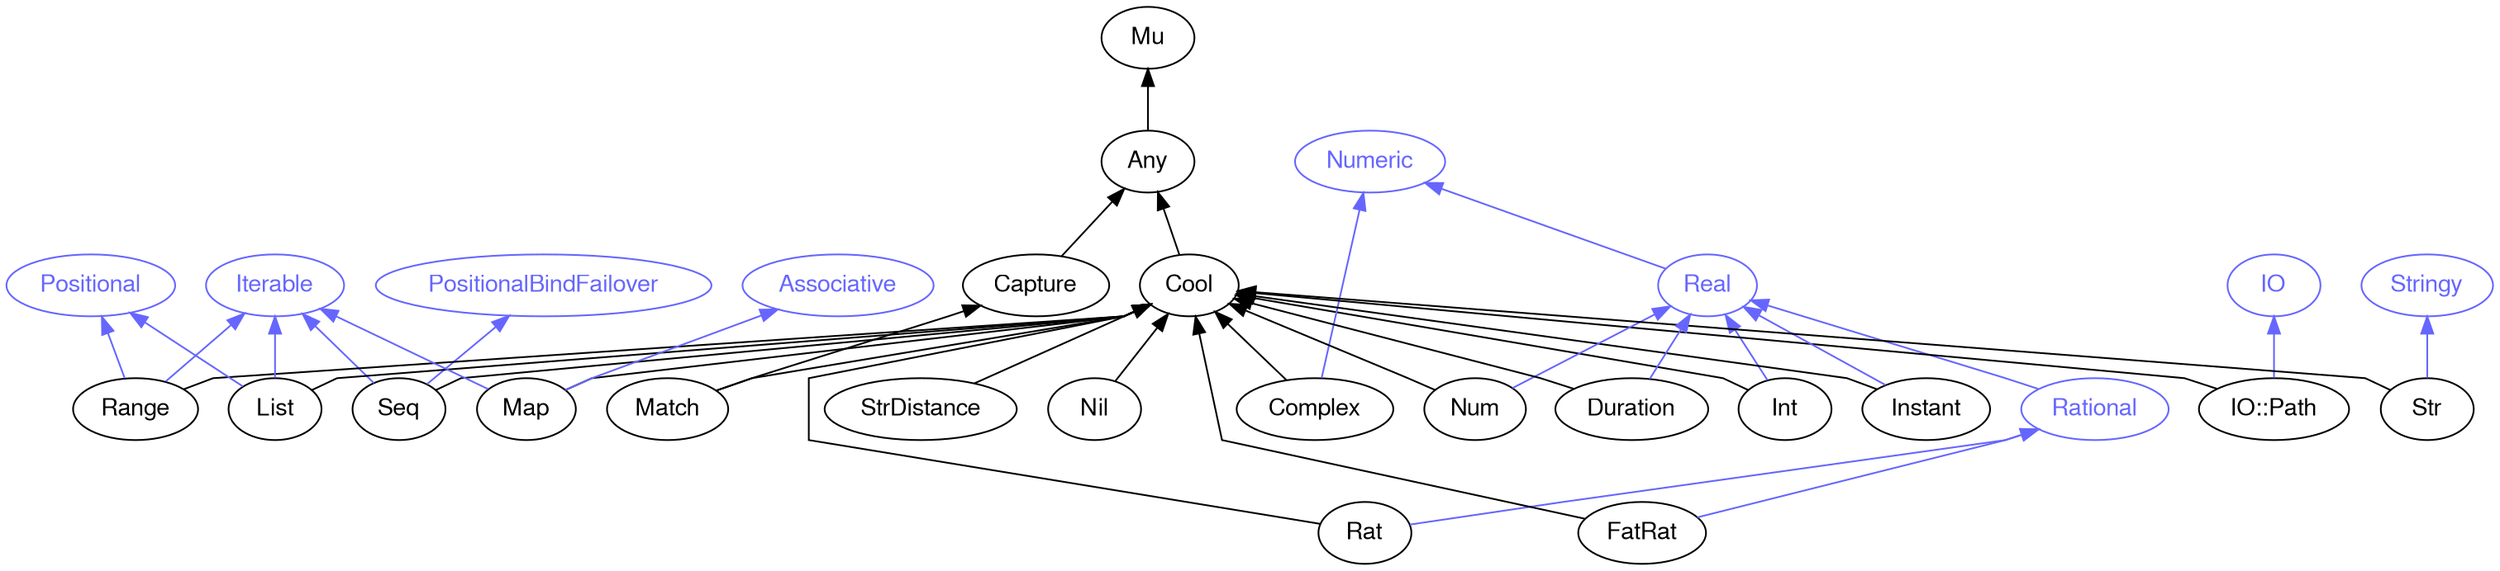 digraph "perl6-type-graph" {
    rankdir=BT;
    splines=polyline;
    overlap=false; 
    // Types
    "Cool" [color="#000000", fontcolor="#000000", href="/type/Cool", fontname="FreeSans"];
    "Mu" [color="#000000", fontcolor="#000000", href="/type/Mu", fontname="FreeSans"];
    "Any" [color="#000000", fontcolor="#000000", href="/type/Any", fontname="FreeSans"];
    "Numeric" [color="#6666FF", fontcolor="#6666FF", href="/type/Numeric", fontname="FreeSans"];
    "Real" [color="#6666FF", fontcolor="#6666FF", href="/type/Real", fontname="FreeSans"];
    "Int" [color="#000000", fontcolor="#000000", href="/type/Int", fontname="FreeSans"];
    "Nil" [color="#000000", fontcolor="#000000", href="/type/Nil", fontname="FreeSans"];
    "Rational" [color="#6666FF", fontcolor="#6666FF", href="/type/Rational", fontname="FreeSans"];
    "Rat" [color="#000000", fontcolor="#000000", href="/type/Rat", fontname="FreeSans"];
    "Complex" [color="#000000", fontcolor="#000000", href="/type/Complex", fontname="FreeSans"];
    "Iterable" [color="#6666FF", fontcolor="#6666FF", href="/type/Iterable", fontname="FreeSans"];
    "PositionalBindFailover" [color="#6666FF", fontcolor="#6666FF", href="/type/PositionalBindFailover", fontname="FreeSans"];
    "Seq" [color="#000000", fontcolor="#000000", href="/type/Seq", fontname="FreeSans"];
    "StrDistance" [color="#000000", fontcolor="#000000", href="/type/StrDistance", fontname="FreeSans"];
    "IO" [color="#6666FF", fontcolor="#6666FF", href="/type/IO", fontname="FreeSans"];
    "IO::Path" [color="#000000", fontcolor="#000000", href="/type/IO::Path", fontname="FreeSans"];
    "Positional" [color="#6666FF", fontcolor="#6666FF", href="/type/Positional", fontname="FreeSans"];
    "Range" [color="#000000", fontcolor="#000000", href="/type/Range", fontname="FreeSans"];
    "List" [color="#000000", fontcolor="#000000", href="/type/List", fontname="FreeSans"];
    "Capture" [color="#000000", fontcolor="#000000", href="/type/Capture", fontname="FreeSans"];
    "Match" [color="#000000", fontcolor="#000000", href="/type/Match", fontname="FreeSans"];
    "Instant" [color="#000000", fontcolor="#000000", href="/type/Instant", fontname="FreeSans"];
    "Num" [color="#000000", fontcolor="#000000", href="/type/Num", fontname="FreeSans"];
    "Associative" [color="#6666FF", fontcolor="#6666FF", href="/type/Associative", fontname="FreeSans"];
    "Map" [color="#000000", fontcolor="#000000", href="/type/Map", fontname="FreeSans"];
    "FatRat" [color="#000000", fontcolor="#000000", href="/type/FatRat", fontname="FreeSans"];
    "Stringy" [color="#6666FF", fontcolor="#6666FF", href="/type/Stringy", fontname="FreeSans"];
    "Str" [color="#000000", fontcolor="#000000", href="/type/Str", fontname="FreeSans"];
    "Duration" [color="#000000", fontcolor="#000000", href="/type/Duration", fontname="FreeSans"];

    // Superclasses
    "Cool" -> "Any" [color="#000000"];
    "Any" -> "Mu" [color="#000000"];
    "Int" -> "Cool" [color="#000000"];
    "Nil" -> "Cool" [color="#000000"];
    "Rat" -> "Cool" [color="#000000"];
    "Complex" -> "Cool" [color="#000000"];
    "Seq" -> "Cool" [color="#000000"];
    "StrDistance" -> "Cool" [color="#000000"];
    "IO::Path" -> "Cool" [color="#000000"];
    "Range" -> "Cool" [color="#000000"];
    "List" -> "Cool" [color="#000000"];
    "Capture" -> "Any" [color="#000000"];
    "Match" -> "Capture" [color="#000000"];
    "Match" -> "Cool" [color="#000000"];
    "Instant" -> "Cool" [color="#000000"];
    "Num" -> "Cool" [color="#000000"];
    "Map" -> "Cool" [color="#000000"];
    "FatRat" -> "Cool" [color="#000000"];
    "Str" -> "Cool" [color="#000000"];
    "Duration" -> "Cool" [color="#000000"];

    // Roles
    "Real" -> "Numeric" [color="#6666FF"];
    "Int" -> "Real" [color="#6666FF"];
    "Rational" -> "Real" [color="#6666FF"];
    "Rat" -> "Rational" [color="#6666FF"];
    "Complex" -> "Numeric" [color="#6666FF"];
    "Seq" -> "Iterable" [color="#6666FF"];
    "Seq" -> "PositionalBindFailover" [color="#6666FF"];
    "IO::Path" -> "IO" [color="#6666FF"];
    "Range" -> "Positional" [color="#6666FF"];
    "Range" -> "Iterable" [color="#6666FF"];
    "List" -> "Positional" [color="#6666FF"];
    "List" -> "Iterable" [color="#6666FF"];
    "Instant" -> "Real" [color="#6666FF"];
    "Num" -> "Real" [color="#6666FF"];
    "Map" -> "Iterable" [color="#6666FF"];
    "Map" -> "Associative" [color="#6666FF"];
    "FatRat" -> "Rational" [color="#6666FF"];
    "Str" -> "Stringy" [color="#6666FF"];
    "Duration" -> "Real" [color="#6666FF"];
}
